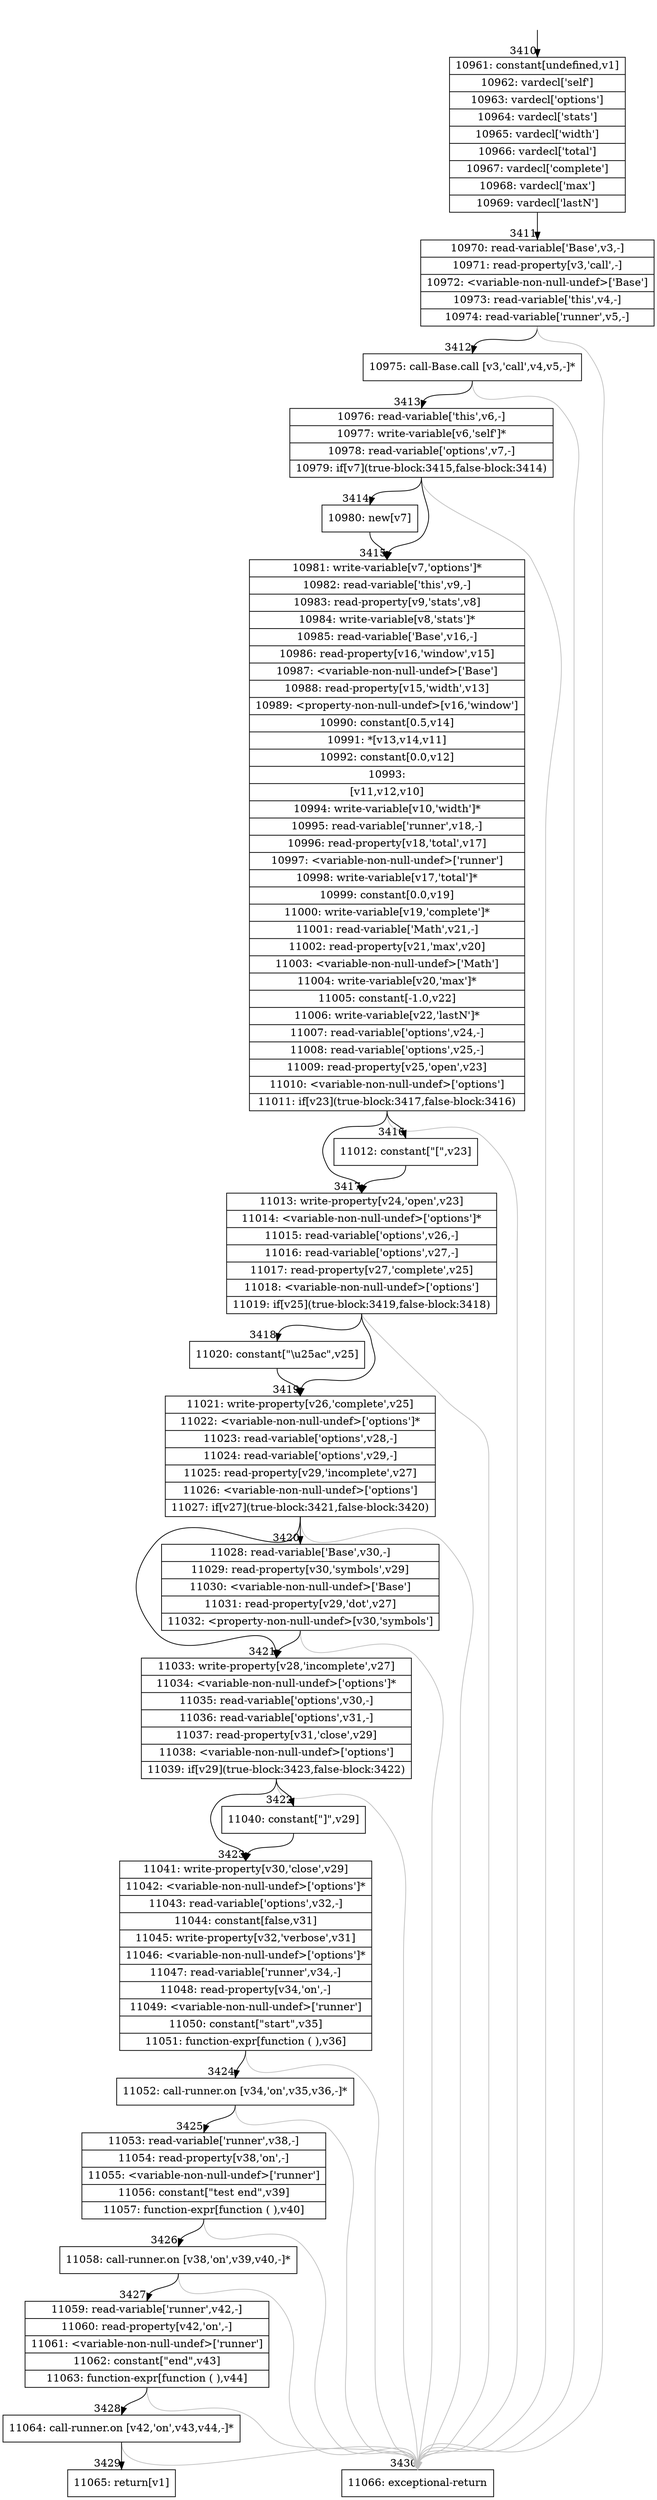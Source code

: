 digraph {
rankdir="TD"
BB_entry301[shape=none,label=""];
BB_entry301 -> BB3410 [tailport=s, headport=n, headlabel="    3410"]
BB3410 [shape=record label="{10961: constant[undefined,v1]|10962: vardecl['self']|10963: vardecl['options']|10964: vardecl['stats']|10965: vardecl['width']|10966: vardecl['total']|10967: vardecl['complete']|10968: vardecl['max']|10969: vardecl['lastN']}" ] 
BB3410 -> BB3411 [tailport=s, headport=n, headlabel="      3411"]
BB3411 [shape=record label="{10970: read-variable['Base',v3,-]|10971: read-property[v3,'call',-]|10972: \<variable-non-null-undef\>['Base']|10973: read-variable['this',v4,-]|10974: read-variable['runner',v5,-]}" ] 
BB3411 -> BB3412 [tailport=s, headport=n, headlabel="      3412"]
BB3411 -> BB3430 [tailport=s, headport=n, color=gray, headlabel="      3430"]
BB3412 [shape=record label="{10975: call-Base.call [v3,'call',v4,v5,-]*}" ] 
BB3412 -> BB3413 [tailport=s, headport=n, headlabel="      3413"]
BB3412 -> BB3430 [tailport=s, headport=n, color=gray]
BB3413 [shape=record label="{10976: read-variable['this',v6,-]|10977: write-variable[v6,'self']*|10978: read-variable['options',v7,-]|10979: if[v7](true-block:3415,false-block:3414)}" ] 
BB3413 -> BB3415 [tailport=s, headport=n, headlabel="      3415"]
BB3413 -> BB3414 [tailport=s, headport=n, headlabel="      3414"]
BB3413 -> BB3430 [tailport=s, headport=n, color=gray]
BB3414 [shape=record label="{10980: new[v7]}" ] 
BB3414 -> BB3415 [tailport=s, headport=n]
BB3415 [shape=record label="{10981: write-variable[v7,'options']*|10982: read-variable['this',v9,-]|10983: read-property[v9,'stats',v8]|10984: write-variable[v8,'stats']*|10985: read-variable['Base',v16,-]|10986: read-property[v16,'window',v15]|10987: \<variable-non-null-undef\>['Base']|10988: read-property[v15,'width',v13]|10989: \<property-non-null-undef\>[v16,'window']|10990: constant[0.5,v14]|10991: *[v13,v14,v11]|10992: constant[0.0,v12]|10993: |[v11,v12,v10]|10994: write-variable[v10,'width']*|10995: read-variable['runner',v18,-]|10996: read-property[v18,'total',v17]|10997: \<variable-non-null-undef\>['runner']|10998: write-variable[v17,'total']*|10999: constant[0.0,v19]|11000: write-variable[v19,'complete']*|11001: read-variable['Math',v21,-]|11002: read-property[v21,'max',v20]|11003: \<variable-non-null-undef\>['Math']|11004: write-variable[v20,'max']*|11005: constant[-1.0,v22]|11006: write-variable[v22,'lastN']*|11007: read-variable['options',v24,-]|11008: read-variable['options',v25,-]|11009: read-property[v25,'open',v23]|11010: \<variable-non-null-undef\>['options']|11011: if[v23](true-block:3417,false-block:3416)}" ] 
BB3415 -> BB3417 [tailport=s, headport=n, headlabel="      3417"]
BB3415 -> BB3416 [tailport=s, headport=n, headlabel="      3416"]
BB3415 -> BB3430 [tailport=s, headport=n, color=gray]
BB3416 [shape=record label="{11012: constant[\"[\",v23]}" ] 
BB3416 -> BB3417 [tailport=s, headport=n]
BB3417 [shape=record label="{11013: write-property[v24,'open',v23]|11014: \<variable-non-null-undef\>['options']*|11015: read-variable['options',v26,-]|11016: read-variable['options',v27,-]|11017: read-property[v27,'complete',v25]|11018: \<variable-non-null-undef\>['options']|11019: if[v25](true-block:3419,false-block:3418)}" ] 
BB3417 -> BB3419 [tailport=s, headport=n, headlabel="      3419"]
BB3417 -> BB3418 [tailport=s, headport=n, headlabel="      3418"]
BB3417 -> BB3430 [tailport=s, headport=n, color=gray]
BB3418 [shape=record label="{11020: constant[\"\\u25ac\",v25]}" ] 
BB3418 -> BB3419 [tailport=s, headport=n]
BB3419 [shape=record label="{11021: write-property[v26,'complete',v25]|11022: \<variable-non-null-undef\>['options']*|11023: read-variable['options',v28,-]|11024: read-variable['options',v29,-]|11025: read-property[v29,'incomplete',v27]|11026: \<variable-non-null-undef\>['options']|11027: if[v27](true-block:3421,false-block:3420)}" ] 
BB3419 -> BB3421 [tailport=s, headport=n, headlabel="      3421"]
BB3419 -> BB3420 [tailport=s, headport=n, headlabel="      3420"]
BB3419 -> BB3430 [tailport=s, headport=n, color=gray]
BB3420 [shape=record label="{11028: read-variable['Base',v30,-]|11029: read-property[v30,'symbols',v29]|11030: \<variable-non-null-undef\>['Base']|11031: read-property[v29,'dot',v27]|11032: \<property-non-null-undef\>[v30,'symbols']}" ] 
BB3420 -> BB3421 [tailport=s, headport=n]
BB3420 -> BB3430 [tailport=s, headport=n, color=gray]
BB3421 [shape=record label="{11033: write-property[v28,'incomplete',v27]|11034: \<variable-non-null-undef\>['options']*|11035: read-variable['options',v30,-]|11036: read-variable['options',v31,-]|11037: read-property[v31,'close',v29]|11038: \<variable-non-null-undef\>['options']|11039: if[v29](true-block:3423,false-block:3422)}" ] 
BB3421 -> BB3423 [tailport=s, headport=n, headlabel="      3423"]
BB3421 -> BB3422 [tailport=s, headport=n, headlabel="      3422"]
BB3421 -> BB3430 [tailport=s, headport=n, color=gray]
BB3422 [shape=record label="{11040: constant[\"]\",v29]}" ] 
BB3422 -> BB3423 [tailport=s, headport=n]
BB3423 [shape=record label="{11041: write-property[v30,'close',v29]|11042: \<variable-non-null-undef\>['options']*|11043: read-variable['options',v32,-]|11044: constant[false,v31]|11045: write-property[v32,'verbose',v31]|11046: \<variable-non-null-undef\>['options']*|11047: read-variable['runner',v34,-]|11048: read-property[v34,'on',-]|11049: \<variable-non-null-undef\>['runner']|11050: constant[\"start\",v35]|11051: function-expr[function ( ),v36]}" ] 
BB3423 -> BB3424 [tailport=s, headport=n, headlabel="      3424"]
BB3423 -> BB3430 [tailport=s, headport=n, color=gray]
BB3424 [shape=record label="{11052: call-runner.on [v34,'on',v35,v36,-]*}" ] 
BB3424 -> BB3425 [tailport=s, headport=n, headlabel="      3425"]
BB3424 -> BB3430 [tailport=s, headport=n, color=gray]
BB3425 [shape=record label="{11053: read-variable['runner',v38,-]|11054: read-property[v38,'on',-]|11055: \<variable-non-null-undef\>['runner']|11056: constant[\"test end\",v39]|11057: function-expr[function ( ),v40]}" ] 
BB3425 -> BB3426 [tailport=s, headport=n, headlabel="      3426"]
BB3425 -> BB3430 [tailport=s, headport=n, color=gray]
BB3426 [shape=record label="{11058: call-runner.on [v38,'on',v39,v40,-]*}" ] 
BB3426 -> BB3427 [tailport=s, headport=n, headlabel="      3427"]
BB3426 -> BB3430 [tailport=s, headport=n, color=gray]
BB3427 [shape=record label="{11059: read-variable['runner',v42,-]|11060: read-property[v42,'on',-]|11061: \<variable-non-null-undef\>['runner']|11062: constant[\"end\",v43]|11063: function-expr[function ( ),v44]}" ] 
BB3427 -> BB3428 [tailport=s, headport=n, headlabel="      3428"]
BB3427 -> BB3430 [tailport=s, headport=n, color=gray]
BB3428 [shape=record label="{11064: call-runner.on [v42,'on',v43,v44,-]*}" ] 
BB3428 -> BB3429 [tailport=s, headport=n, headlabel="      3429"]
BB3428 -> BB3430 [tailport=s, headport=n, color=gray]
BB3429 [shape=record label="{11065: return[v1]}" ] 
BB3430 [shape=record label="{11066: exceptional-return}" ] 
//#$~ 3953
}
